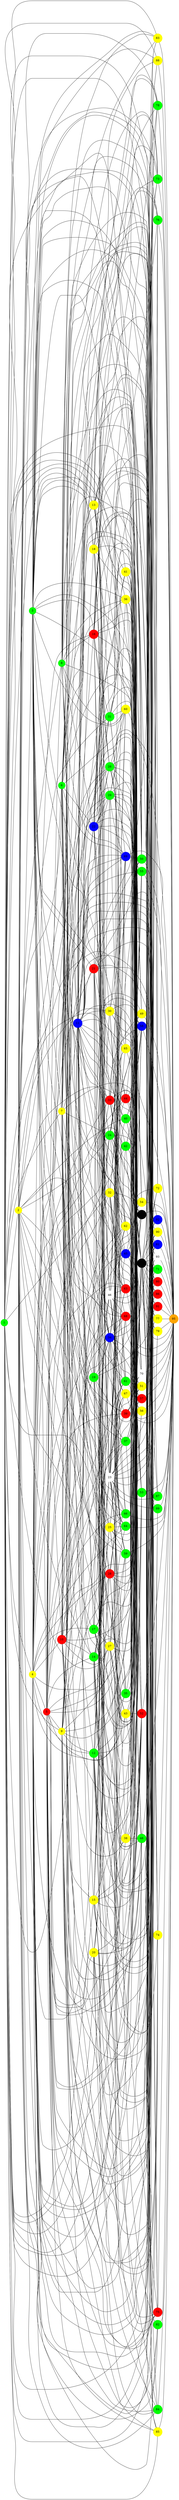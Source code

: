 digraph D {
	rankdir=LR;

	1 [shape=circle, style=filled, color=green]
	2 [shape=circle, style=filled, color=yellow]
	3 [shape=circle, style=filled, color=green]
	4 [shape=circle, style=filled, color=yellow]
	5 [shape=circle, style=filled, color=red]
	6 [shape=circle, style=filled, color=green]
	7 [shape=circle, style=filled, color=yellow]
	8 [shape=circle, style=filled, color=green]
	9 [shape=circle, style=filled, color=yellow]
	10 [shape=circle, style=filled, color=red]
	11 [shape=circle, style=filled, color=blue]
	12 [shape=circle, style=filled, color=green]
	13 [shape=circle, style=filled, color=yellow]
	14 [shape=circle, style=filled, color=green]
	15 [shape=circle, style=filled, color=yellow]
	16 [shape=circle, style=filled, color=red]
	17 [shape=circle, style=filled, color=green]
	18 [shape=circle, style=filled, color=yellow]
	19 [shape=circle, style=filled, color=green]
	20 [shape=circle, style=filled, color=yellow]
	21 [shape=circle, style=filled, color=red]
	22 [shape=circle, style=filled, color=blue]
	23 [shape=circle, style=filled, color=white]
	24 [shape=circle, style=filled, color=green]
	25 [shape=circle, style=filled, color=yellow]
	26 [shape=circle, style=filled, color=green]
	27 [shape=circle, style=filled, color=yellow]
	28 [shape=circle, style=filled, color=red]
	29 [shape=circle, style=filled, color=green]
	30 [shape=circle, style=filled, color=yellow]
	31 [shape=circle, style=filled, color=green]
	32 [shape=circle, style=filled, color=yellow]
	33 [shape=circle, style=filled, color=red]
	34 [shape=circle, style=filled, color=blue]
	35 [shape=circle, style=filled, color=green]
	36 [shape=circle, style=filled, color=yellow]
	37 [shape=circle, style=filled, color=green]
	38 [shape=circle, style=filled, color=yellow]
	39 [shape=circle, style=filled, color=red]
	40 [shape=circle, style=filled, color=green]
	41 [shape=circle, style=filled, color=yellow]
	42 [shape=circle, style=filled, color=green]
	43 [shape=circle, style=filled, color=yellow]
	44 [shape=circle, style=filled, color=red]
	45 [shape=circle, style=filled, color=blue]
	46 [shape=circle, style=filled, color=white]
	47 [shape=circle, style=filled, color=black]
	48 [shape=circle, style=filled, color=green]
	49 [shape=circle, style=filled, color=yellow]
	50 [shape=circle, style=filled, color=green]
	51 [shape=circle, style=filled, color=yellow]
	52 [shape=circle, style=filled, color=red]
	53 [shape=circle, style=filled, color=green]
	54 [shape=circle, style=filled, color=yellow]
	55 [shape=circle, style=filled, color=green]
	56 [shape=circle, style=filled, color=yellow]
	57 [shape=circle, style=filled, color=red]
	58 [shape=circle, style=filled, color=blue]
	59 [shape=circle, style=filled, color=green]
	60 [shape=circle, style=filled, color=yellow]
	61 [shape=circle, style=filled, color=green]
	62 [shape=circle, style=filled, color=yellow]
	63 [shape=circle, style=filled, color=red]
	64 [shape=circle, style=filled, color=green]
	65 [shape=circle, style=filled, color=yellow]
	66 [shape=circle, style=filled, color=green]
	67 [shape=circle, style=filled, color=yellow]
	68 [shape=circle, style=filled, color=red]
	69 [shape=circle, style=filled, color=blue]
	70 [shape=circle, style=filled, color=white]
	71 [shape=circle, style=filled, color=green]
	72 [shape=circle, style=filled, color=yellow]
	73 [shape=circle, style=filled, color=green]
	74 [shape=circle, style=filled, color=yellow]
	75 [shape=circle, style=filled, color=red]
	76 [shape=circle, style=filled, color=green]
	77 [shape=circle, style=filled, color=yellow]
	78 [shape=circle, style=filled, color=green]
	79 [shape=circle, style=filled, color=yellow]
	80 [shape=circle, style=filled, color=red]
	81 [shape=circle, style=filled, color=blue]
	82 [shape=circle, style=filled, color=green]
	83 [shape=circle, style=filled, color=yellow]
	84 [shape=circle, style=filled, color=green]
	85 [shape=circle, style=filled, color=yellow]
	86 [shape=circle, style=filled, color=red]
	87 [shape=circle, style=filled, color=green]
	88 [shape=circle, style=filled, color=yellow]
	89 [shape=circle, style=filled, color=green]
	90 [shape=circle, style=filled, color=yellow]
	91 [shape=circle, style=filled, color=red]
	92 [shape=circle, style=filled, color=blue]
	93 [shape=circle, style=filled, color=white]
	94 [shape=circle, style=filled, color=black]
	95 [shape=circle, style=filled, color=orange]

	1 -> 2 [arrowhead=none]
	1 -> 4 [arrowhead=none]
	1 -> 7 [arrowhead=none]
	1 -> 9 [arrowhead=none]
	1 -> 13 [arrowhead=none]
	1 -> 15 [arrowhead=none]
	1 -> 18 [arrowhead=none]
	1 -> 20 [arrowhead=none]
	1 -> 25 [arrowhead=none]
	1 -> 27 [arrowhead=none]
	1 -> 30 [arrowhead=none]
	1 -> 32 [arrowhead=none]
	1 -> 36 [arrowhead=none]
	1 -> 38 [arrowhead=none]
	1 -> 41 [arrowhead=none]
	1 -> 43 [arrowhead=none]
	1 -> 49 [arrowhead=none]
	1 -> 51 [arrowhead=none]
	1 -> 54 [arrowhead=none]
	1 -> 56 [arrowhead=none]
	1 -> 60 [arrowhead=none]
	1 -> 62 [arrowhead=none]
	1 -> 65 [arrowhead=none]
	1 -> 67 [arrowhead=none]
	1 -> 72 [arrowhead=none]
	1 -> 74 [arrowhead=none]
	1 -> 77 [arrowhead=none]
	1 -> 79 [arrowhead=none]
	1 -> 83 [arrowhead=none]
	1 -> 85 [arrowhead=none]
	1 -> 88 [arrowhead=none]
	1 -> 90 [arrowhead=none]
	2 -> 3 [arrowhead=none]
	2 -> 6 [arrowhead=none]
	2 -> 8 [arrowhead=none]
	2 -> 12 [arrowhead=none]
	2 -> 14 [arrowhead=none]
	2 -> 17 [arrowhead=none]
	2 -> 19 [arrowhead=none]
	2 -> 24 [arrowhead=none]
	2 -> 26 [arrowhead=none]
	2 -> 29 [arrowhead=none]
	2 -> 31 [arrowhead=none]
	2 -> 35 [arrowhead=none]
	2 -> 37 [arrowhead=none]
	2 -> 40 [arrowhead=none]
	2 -> 42 [arrowhead=none]
	2 -> 48 [arrowhead=none]
	2 -> 50 [arrowhead=none]
	2 -> 53 [arrowhead=none]
	2 -> 55 [arrowhead=none]
	2 -> 59 [arrowhead=none]
	2 -> 61 [arrowhead=none]
	2 -> 64 [arrowhead=none]
	2 -> 66 [arrowhead=none]
	2 -> 71 [arrowhead=none]
	2 -> 73 [arrowhead=none]
	2 -> 76 [arrowhead=none]
	2 -> 78 [arrowhead=none]
	2 -> 82 [arrowhead=none]
	2 -> 84 [arrowhead=none]
	2 -> 87 [arrowhead=none]
	2 -> 89 [arrowhead=none]
	3 -> 5 [arrowhead=none]
	3 -> 7 [arrowhead=none]
	3 -> 10 [arrowhead=none]
	3 -> 13 [arrowhead=none]
	3 -> 16 [arrowhead=none]
	3 -> 18 [arrowhead=none]
	3 -> 21 [arrowhead=none]
	3 -> 25 [arrowhead=none]
	3 -> 28 [arrowhead=none]
	3 -> 30 [arrowhead=none]
	3 -> 33 [arrowhead=none]
	3 -> 36 [arrowhead=none]
	3 -> 39 [arrowhead=none]
	3 -> 41 [arrowhead=none]
	3 -> 44 [arrowhead=none]
	3 -> 49 [arrowhead=none]
	3 -> 52 [arrowhead=none]
	3 -> 54 [arrowhead=none]
	3 -> 57 [arrowhead=none]
	3 -> 60 [arrowhead=none]
	3 -> 63 [arrowhead=none]
	3 -> 65 [arrowhead=none]
	3 -> 68 [arrowhead=none]
	3 -> 72 [arrowhead=none]
	3 -> 75 [arrowhead=none]
	3 -> 77 [arrowhead=none]
	3 -> 80 [arrowhead=none]
	3 -> 83 [arrowhead=none]
	3 -> 86 [arrowhead=none]
	3 -> 88 [arrowhead=none]
	3 -> 91 [arrowhead=none]
	4 -> 5 [arrowhead=none]
	4 -> 6 [arrowhead=none]
	4 -> 10 [arrowhead=none]
	4 -> 12 [arrowhead=none]
	4 -> 16 [arrowhead=none]
	4 -> 17 [arrowhead=none]
	4 -> 21 [arrowhead=none]
	4 -> 24 [arrowhead=none]
	4 -> 28 [arrowhead=none]
	4 -> 29 [arrowhead=none]
	4 -> 33 [arrowhead=none]
	4 -> 35 [arrowhead=none]
	4 -> 39 [arrowhead=none]
	4 -> 40 [arrowhead=none]
	4 -> 44 [arrowhead=none]
	4 -> 48 [arrowhead=none]
	4 -> 52 [arrowhead=none]
	4 -> 53 [arrowhead=none]
	4 -> 57 [arrowhead=none]
	4 -> 59 [arrowhead=none]
	4 -> 63 [arrowhead=none]
	4 -> 64 [arrowhead=none]
	4 -> 68 [arrowhead=none]
	4 -> 71 [arrowhead=none]
	4 -> 75 [arrowhead=none]
	4 -> 76 [arrowhead=none]
	4 -> 80 [arrowhead=none]
	4 -> 82 [arrowhead=none]
	4 -> 86 [arrowhead=none]
	4 -> 87 [arrowhead=none]
	4 -> 91 [arrowhead=none]
	5 -> 8 [arrowhead=none]
	5 -> 9 [arrowhead=none]
	5 -> 14 [arrowhead=none]
	5 -> 15 [arrowhead=none]
	5 -> 19 [arrowhead=none]
	5 -> 20 [arrowhead=none]
	5 -> 26 [arrowhead=none]
	5 -> 27 [arrowhead=none]
	5 -> 31 [arrowhead=none]
	5 -> 32 [arrowhead=none]
	5 -> 37 [arrowhead=none]
	5 -> 38 [arrowhead=none]
	5 -> 42 [arrowhead=none]
	5 -> 43 [arrowhead=none]
	5 -> 50 [arrowhead=none]
	5 -> 51 [arrowhead=none]
	5 -> 55 [arrowhead=none]
	5 -> 56 [arrowhead=none]
	5 -> 61 [arrowhead=none]
	5 -> 62 [arrowhead=none]
	5 -> 66 [arrowhead=none]
	5 -> 67 [arrowhead=none]
	5 -> 73 [arrowhead=none]
	5 -> 74 [arrowhead=none]
	5 -> 78 [arrowhead=none]
	5 -> 79 [arrowhead=none]
	5 -> 84 [arrowhead=none]
	5 -> 85 [arrowhead=none]
	5 -> 89 [arrowhead=none]
	5 -> 90 [arrowhead=none]
	6 -> 11 [arrowhead=none]
	6 -> 13 [arrowhead=none]
	6 -> 15 [arrowhead=none]
	6 -> 22 [arrowhead=none]
	6 -> 25 [arrowhead=none]
	6 -> 27 [arrowhead=none]
	6 -> 34 [arrowhead=none]
	6 -> 36 [arrowhead=none]
	6 -> 38 [arrowhead=none]
	6 -> 45 [arrowhead=none]
	6 -> 49 [arrowhead=none]
	6 -> 51 [arrowhead=none]
	6 -> 58 [arrowhead=none]
	6 -> 60 [arrowhead=none]
	6 -> 62 [arrowhead=none]
	6 -> 69 [arrowhead=none]
	6 -> 72 [arrowhead=none]
	6 -> 74 [arrowhead=none]
	6 -> 81 [arrowhead=none]
	6 -> 83 [arrowhead=none]
	6 -> 85 [arrowhead=none]
	6 -> 92 [arrowhead=none]
	7 -> 11 [arrowhead=none]
	7 -> 12 [arrowhead=none]
	7 -> 14 [arrowhead=none]
	7 -> 22 [arrowhead=none]
	7 -> 24 [arrowhead=none]
	7 -> 26 [arrowhead=none]
	7 -> 34 [arrowhead=none]
	7 -> 35 [arrowhead=none]
	7 -> 37 [arrowhead=none]
	7 -> 45 [arrowhead=none]
	7 -> 48 [arrowhead=none]
	7 -> 50 [arrowhead=none]
	7 -> 58 [arrowhead=none]
	7 -> 59 [arrowhead=none]
	7 -> 61 [arrowhead=none]
	7 -> 69 [arrowhead=none]
	7 -> 71 [arrowhead=none]
	7 -> 73 [arrowhead=none]
	7 -> 81 [arrowhead=none]
	7 -> 82 [arrowhead=none]
	7 -> 84 [arrowhead=none]
	7 -> 92 [arrowhead=none]
	8 -> 11 [arrowhead=none]
	8 -> 13 [arrowhead=none]
	8 -> 16 [arrowhead=none]
	8 -> 22 [arrowhead=none]
	8 -> 25 [arrowhead=none]
	8 -> 28 [arrowhead=none]
	8 -> 34 [arrowhead=none]
	8 -> 36 [arrowhead=none]
	8 -> 39 [arrowhead=none]
	8 -> 45 [arrowhead=none]
	8 -> 49 [arrowhead=none]
	8 -> 52 [arrowhead=none]
	8 -> 58 [arrowhead=none]
	8 -> 60 [arrowhead=none]
	8 -> 63 [arrowhead=none]
	8 -> 69 [arrowhead=none]
	8 -> 72 [arrowhead=none]
	8 -> 75 [arrowhead=none]
	8 -> 81 [arrowhead=none]
	8 -> 83 [arrowhead=none]
	8 -> 86 [arrowhead=none]
	8 -> 92 [arrowhead=none]
	9 -> 11 [arrowhead=none]
	9 -> 12 [arrowhead=none]
	9 -> 16 [arrowhead=none]
	9 -> 22 [arrowhead=none]
	9 -> 24 [arrowhead=none]
	9 -> 28 [arrowhead=none]
	9 -> 34 [arrowhead=none]
	9 -> 35 [arrowhead=none]
	9 -> 39 [arrowhead=none]
	9 -> 45 [arrowhead=none]
	9 -> 48 [arrowhead=none]
	9 -> 52 [arrowhead=none]
	9 -> 58 [arrowhead=none]
	9 -> 59 [arrowhead=none]
	9 -> 63 [arrowhead=none]
	9 -> 69 [arrowhead=none]
	9 -> 71 [arrowhead=none]
	9 -> 75 [arrowhead=none]
	9 -> 81 [arrowhead=none]
	9 -> 82 [arrowhead=none]
	9 -> 86 [arrowhead=none]
	9 -> 92 [arrowhead=none]
	10 -> 11 [arrowhead=none]
	10 -> 14 [arrowhead=none]
	10 -> 15 [arrowhead=none]
	10 -> 22 [arrowhead=none]
	10 -> 26 [arrowhead=none]
	10 -> 27 [arrowhead=none]
	10 -> 34 [arrowhead=none]
	10 -> 37 [arrowhead=none]
	10 -> 38 [arrowhead=none]
	10 -> 45 [arrowhead=none]
	10 -> 50 [arrowhead=none]
	10 -> 51 [arrowhead=none]
	10 -> 58 [arrowhead=none]
	10 -> 61 [arrowhead=none]
	10 -> 62 [arrowhead=none]
	10 -> 69 [arrowhead=none]
	10 -> 73 [arrowhead=none]
	10 -> 74 [arrowhead=none]
	10 -> 81 [arrowhead=none]
	10 -> 84 [arrowhead=none]
	10 -> 85 [arrowhead=none]
	10 -> 92 [arrowhead=none]
	11 -> 17 [arrowhead=none]
	11 -> 18 [arrowhead=none]
	11 -> 19 [arrowhead=none]
	11 -> 20 [arrowhead=none]
	11 -> 21 [arrowhead=none]
	11 -> 29 [arrowhead=none]
	11 -> 30 [arrowhead=none]
	11 -> 31 [arrowhead=none]
	11 -> 32 [arrowhead=none]
	11 -> 33 [arrowhead=none]
	11 -> 40 [arrowhead=none]
	11 -> 41 [arrowhead=none]
	11 -> 42 [arrowhead=none]
	11 -> 43 [arrowhead=none]
	11 -> 44 [arrowhead=none]
	11 -> 53 [arrowhead=none]
	11 -> 54 [arrowhead=none]
	11 -> 55 [arrowhead=none]
	11 -> 56 [arrowhead=none]
	11 -> 57 [arrowhead=none]
	11 -> 64 [arrowhead=none]
	11 -> 65 [arrowhead=none]
	11 -> 66 [arrowhead=none]
	11 -> 67 [arrowhead=none]
	11 -> 68 [arrowhead=none]
	11 -> 76 [arrowhead=none]
	11 -> 77 [arrowhead=none]
	11 -> 78 [arrowhead=none]
	11 -> 79 [arrowhead=none]
	11 -> 80 [arrowhead=none]
	11 -> 87 [arrowhead=none]
	11 -> 88 [arrowhead=none]
	11 -> 89 [arrowhead=none]
	11 -> 90 [arrowhead=none]
	11 -> 91 [arrowhead=none]
	12 -> 23 [arrowhead=none]
	12 -> 25 [arrowhead=none]
	12 -> 27 [arrowhead=none]
	12 -> 30 [arrowhead=none]
	12 -> 32 [arrowhead=none]
	12 -> 46 [arrowhead=none]
	12 -> 49 [arrowhead=none]
	12 -> 51 [arrowhead=none]
	12 -> 54 [arrowhead=none]
	12 -> 56 [arrowhead=none]
	12 -> 70 [arrowhead=none]
	12 -> 72 [arrowhead=none]
	12 -> 74 [arrowhead=none]
	12 -> 77 [arrowhead=none]
	12 -> 79 [arrowhead=none]
	12 -> 93 [arrowhead=none]
	13 -> 23 [arrowhead=none]
	13 -> 24 [arrowhead=none]
	13 -> 26 [arrowhead=none]
	13 -> 29 [arrowhead=none]
	13 -> 31 [arrowhead=none]
	13 -> 46 [arrowhead=none]
	13 -> 48 [arrowhead=none]
	13 -> 50 [arrowhead=none]
	13 -> 53 [arrowhead=none]
	13 -> 55 [arrowhead=none]
	13 -> 70 [arrowhead=none]
	13 -> 71 [arrowhead=none]
	13 -> 73 [arrowhead=none]
	13 -> 76 [arrowhead=none]
	13 -> 78 [arrowhead=none]
	13 -> 93 [arrowhead=none]
	14 -> 23 [arrowhead=none]
	14 -> 25 [arrowhead=none]
	14 -> 28 [arrowhead=none]
	14 -> 30 [arrowhead=none]
	14 -> 33 [arrowhead=none]
	14 -> 46 [arrowhead=none]
	14 -> 49 [arrowhead=none]
	14 -> 52 [arrowhead=none]
	14 -> 54 [arrowhead=none]
	14 -> 57 [arrowhead=none]
	14 -> 70 [arrowhead=none]
	14 -> 72 [arrowhead=none]
	14 -> 75 [arrowhead=none]
	14 -> 77 [arrowhead=none]
	14 -> 80 [arrowhead=none]
	14 -> 93 [arrowhead=none]
	15 -> 23 [arrowhead=none]
	15 -> 24 [arrowhead=none]
	15 -> 28 [arrowhead=none]
	15 -> 29 [arrowhead=none]
	15 -> 33 [arrowhead=none]
	15 -> 46 [arrowhead=none]
	15 -> 48 [arrowhead=none]
	15 -> 52 [arrowhead=none]
	15 -> 53 [arrowhead=none]
	15 -> 57 [arrowhead=none]
	15 -> 70 [arrowhead=none]
	15 -> 71 [arrowhead=none]
	15 -> 75 [arrowhead=none]
	15 -> 76 [arrowhead=none]
	15 -> 80 [arrowhead=none]
	15 -> 93 [arrowhead=none]
	16 -> 23 [arrowhead=none]
	16 -> 26 [arrowhead=none]
	16 -> 27 [arrowhead=none]
	16 -> 31 [arrowhead=none]
	16 -> 32 [arrowhead=none]
	16 -> 46 [arrowhead=none]
	16 -> 50 [arrowhead=none]
	16 -> 51 [arrowhead=none]
	16 -> 55 [arrowhead=none]
	16 -> 56 [arrowhead=none]
	16 -> 70 [arrowhead=none]
	16 -> 73 [arrowhead=none]
	16 -> 74 [arrowhead=none]
	16 -> 78 [arrowhead=none]
	16 -> 79 [arrowhead=none]
	16 -> 93 [arrowhead=none]
	17 -> 23 [arrowhead=none]
	17 -> 25 [arrowhead=none]
	17 -> 27 [arrowhead=none]
	17 -> 34 [arrowhead=none]
	17 -> 46 [arrowhead=none]
	17 -> 49 [arrowhead=none]
	17 -> 51 [arrowhead=none]
	17 -> 58 [arrowhead=none]
	17 -> 70 [arrowhead=none]
	17 -> 72 [arrowhead=none]
	17 -> 74 [arrowhead=none]
	17 -> 81 [arrowhead=none]
	17 -> 93 [arrowhead=none]
	18 -> 23 [arrowhead=none]
	18 -> 24 [arrowhead=none]
	18 -> 26 [arrowhead=none]
	18 -> 34 [arrowhead=none]
	18 -> 46 [arrowhead=none]
	18 -> 48 [arrowhead=none]
	18 -> 50 [arrowhead=none]
	18 -> 58 [arrowhead=none]
	18 -> 70 [arrowhead=none]
	18 -> 71 [arrowhead=none]
	18 -> 73 [arrowhead=none]
	18 -> 81 [arrowhead=none]
	18 -> 93 [arrowhead=none]
	19 -> 23 [arrowhead=none]
	19 -> 25 [arrowhead=none]
	19 -> 28 [arrowhead=none]
	19 -> 34 [arrowhead=none]
	19 -> 46 [arrowhead=none]
	19 -> 49 [arrowhead=none]
	19 -> 52 [arrowhead=none]
	19 -> 58 [arrowhead=none]
	19 -> 70 [arrowhead=none]
	19 -> 72 [arrowhead=none]
	19 -> 75 [arrowhead=none]
	19 -> 81 [arrowhead=none]
	19 -> 93 [arrowhead=none]
	20 -> 23 [arrowhead=none]
	20 -> 24 [arrowhead=none]
	20 -> 28 [arrowhead=none]
	20 -> 34 [arrowhead=none]
	20 -> 46 [arrowhead=none]
	20 -> 48 [arrowhead=none]
	20 -> 52 [arrowhead=none]
	20 -> 58 [arrowhead=none]
	20 -> 70 [arrowhead=none]
	20 -> 71 [arrowhead=none]
	20 -> 75 [arrowhead=none]
	20 -> 81 [arrowhead=none]
	20 -> 93 [arrowhead=none]
	21 -> 23 [arrowhead=none]
	21 -> 26 [arrowhead=none]
	21 -> 27 [arrowhead=none]
	21 -> 34 [arrowhead=none]
	21 -> 46 [arrowhead=none]
	21 -> 50 [arrowhead=none]
	21 -> 51 [arrowhead=none]
	21 -> 58 [arrowhead=none]
	21 -> 70 [arrowhead=none]
	21 -> 73 [arrowhead=none]
	21 -> 74 [arrowhead=none]
	21 -> 81 [arrowhead=none]
	21 -> 93 [arrowhead=none]
	22 -> 23 [arrowhead=none]
	22 -> 29 [arrowhead=none]
	22 -> 30 [arrowhead=none]
	22 -> 31 [arrowhead=none]
	22 -> 32 [arrowhead=none]
	22 -> 33 [arrowhead=none]
	22 -> 46 [arrowhead=none]
	22 -> 53 [arrowhead=none]
	22 -> 54 [arrowhead=none]
	22 -> 55 [arrowhead=none]
	22 -> 56 [arrowhead=none]
	22 -> 57 [arrowhead=none]
	22 -> 70 [arrowhead=none]
	22 -> 76 [arrowhead=none]
	22 -> 77 [arrowhead=none]
	22 -> 78 [arrowhead=none]
	22 -> 79 [arrowhead=none]
	22 -> 80 [arrowhead=none]
	22 -> 93 [arrowhead=none]
	23 -> 35 [arrowhead=none]
	23 -> 36 [arrowhead=none]
	23 -> 37 [arrowhead=none]
	23 -> 38 [arrowhead=none]
	23 -> 39 [arrowhead=none]
	23 -> 40 [arrowhead=none]
	23 -> 41 [arrowhead=none]
	23 -> 42 [arrowhead=none]
	23 -> 43 [arrowhead=none]
	23 -> 44 [arrowhead=none]
	23 -> 45 [arrowhead=none]
	23 -> 59 [arrowhead=none]
	23 -> 60 [arrowhead=none]
	23 -> 61 [arrowhead=none]
	23 -> 62 [arrowhead=none]
	23 -> 63 [arrowhead=none]
	23 -> 64 [arrowhead=none]
	23 -> 65 [arrowhead=none]
	23 -> 66 [arrowhead=none]
	23 -> 67 [arrowhead=none]
	23 -> 68 [arrowhead=none]
	23 -> 69 [arrowhead=none]
	23 -> 82 [arrowhead=none]
	23 -> 83 [arrowhead=none]
	23 -> 84 [arrowhead=none]
	23 -> 85 [arrowhead=none]
	23 -> 86 [arrowhead=none]
	23 -> 87 [arrowhead=none]
	23 -> 88 [arrowhead=none]
	23 -> 89 [arrowhead=none]
	23 -> 90 [arrowhead=none]
	23 -> 91 [arrowhead=none]
	23 -> 92 [arrowhead=none]
	24 -> 47 [arrowhead=none]
	24 -> 49 [arrowhead=none]
	24 -> 51 [arrowhead=none]
	24 -> 54 [arrowhead=none]
	24 -> 56 [arrowhead=none]
	24 -> 60 [arrowhead=none]
	24 -> 62 [arrowhead=none]
	24 -> 65 [arrowhead=none]
	24 -> 67 [arrowhead=none]
	24 -> 94 [arrowhead=none]
	25 -> 47 [arrowhead=none]
	25 -> 48 [arrowhead=none]
	25 -> 50 [arrowhead=none]
	25 -> 53 [arrowhead=none]
	25 -> 55 [arrowhead=none]
	25 -> 59 [arrowhead=none]
	25 -> 61 [arrowhead=none]
	25 -> 64 [arrowhead=none]
	25 -> 66 [arrowhead=none]
	25 -> 94 [arrowhead=none]
	26 -> 47 [arrowhead=none]
	26 -> 49 [arrowhead=none]
	26 -> 52 [arrowhead=none]
	26 -> 54 [arrowhead=none]
	26 -> 57 [arrowhead=none]
	26 -> 60 [arrowhead=none]
	26 -> 63 [arrowhead=none]
	26 -> 65 [arrowhead=none]
	26 -> 68 [arrowhead=none]
	26 -> 94 [arrowhead=none]
	27 -> 47 [arrowhead=none]
	27 -> 48 [arrowhead=none]
	27 -> 52 [arrowhead=none]
	27 -> 53 [arrowhead=none]
	27 -> 57 [arrowhead=none]
	27 -> 59 [arrowhead=none]
	27 -> 63 [arrowhead=none]
	27 -> 64 [arrowhead=none]
	27 -> 68 [arrowhead=none]
	27 -> 94 [arrowhead=none]
	28 -> 47 [arrowhead=none]
	28 -> 50 [arrowhead=none]
	28 -> 51 [arrowhead=none]
	28 -> 55 [arrowhead=none]
	28 -> 56 [arrowhead=none]
	28 -> 61 [arrowhead=none]
	28 -> 62 [arrowhead=none]
	28 -> 66 [arrowhead=none]
	28 -> 67 [arrowhead=none]
	28 -> 94 [arrowhead=none]
	29 -> 47 [arrowhead=none]
	29 -> 49 [arrowhead=none]
	29 -> 51 [arrowhead=none]
	29 -> 58 [arrowhead=none]
	29 -> 60 [arrowhead=none]
	29 -> 62 [arrowhead=none]
	29 -> 69 [arrowhead=none]
	29 -> 94 [arrowhead=none]
	30 -> 47 [arrowhead=none]
	30 -> 48 [arrowhead=none]
	30 -> 50 [arrowhead=none]
	30 -> 58 [arrowhead=none]
	30 -> 59 [arrowhead=none]
	30 -> 61 [arrowhead=none]
	30 -> 69 [arrowhead=none]
	30 -> 94 [arrowhead=none]
	31 -> 47 [arrowhead=none]
	31 -> 49 [arrowhead=none]
	31 -> 52 [arrowhead=none]
	31 -> 58 [arrowhead=none]
	31 -> 60 [arrowhead=none]
	31 -> 63 [arrowhead=none]
	31 -> 69 [arrowhead=none]
	31 -> 94 [arrowhead=none]
	32 -> 47 [arrowhead=none]
	32 -> 48 [arrowhead=none]
	32 -> 52 [arrowhead=none]
	32 -> 58 [arrowhead=none]
	32 -> 59 [arrowhead=none]
	32 -> 63 [arrowhead=none]
	32 -> 69 [arrowhead=none]
	32 -> 94 [arrowhead=none]
	33 -> 47 [arrowhead=none]
	33 -> 50 [arrowhead=none]
	33 -> 51 [arrowhead=none]
	33 -> 58 [arrowhead=none]
	33 -> 61 [arrowhead=none]
	33 -> 62 [arrowhead=none]
	33 -> 69 [arrowhead=none]
	33 -> 94 [arrowhead=none]
	34 -> 47 [arrowhead=none]
	34 -> 53 [arrowhead=none]
	34 -> 54 [arrowhead=none]
	34 -> 55 [arrowhead=none]
	34 -> 56 [arrowhead=none]
	34 -> 57 [arrowhead=none]
	34 -> 64 [arrowhead=none]
	34 -> 65 [arrowhead=none]
	34 -> 66 [arrowhead=none]
	34 -> 67 [arrowhead=none]
	34 -> 68 [arrowhead=none]
	34 -> 94 [arrowhead=none]
	35 -> 47 [arrowhead=none]
	35 -> 49 [arrowhead=none]
	35 -> 51 [arrowhead=none]
	35 -> 54 [arrowhead=none]
	35 -> 56 [arrowhead=none]
	35 -> 70 [arrowhead=none]
	35 -> 94 [arrowhead=none]
	36 -> 47 [arrowhead=none]
	36 -> 48 [arrowhead=none]
	36 -> 50 [arrowhead=none]
	36 -> 53 [arrowhead=none]
	36 -> 55 [arrowhead=none]
	36 -> 70 [arrowhead=none]
	36 -> 94 [arrowhead=none]
	37 -> 47 [arrowhead=none]
	37 -> 49 [arrowhead=none]
	37 -> 52 [arrowhead=none]
	37 -> 54 [arrowhead=none]
	37 -> 57 [arrowhead=none]
	37 -> 70 [arrowhead=none]
	37 -> 94 [arrowhead=none]
	38 -> 47 [arrowhead=none]
	38 -> 48 [arrowhead=none]
	38 -> 52 [arrowhead=none]
	38 -> 53 [arrowhead=none]
	38 -> 57 [arrowhead=none]
	38 -> 70 [arrowhead=none]
	38 -> 94 [arrowhead=none]
	39 -> 47 [arrowhead=none]
	39 -> 50 [arrowhead=none]
	39 -> 51 [arrowhead=none]
	39 -> 55 [arrowhead=none]
	39 -> 56 [arrowhead=none]
	39 -> 70 [arrowhead=none]
	39 -> 94 [arrowhead=none]
	40 -> 47 [arrowhead=none]
	40 -> 49 [arrowhead=none]
	40 -> 51 [arrowhead=none]
	40 -> 58 [arrowhead=none]
	40 -> 70 [arrowhead=none]
	40 -> 94 [arrowhead=none]
	41 -> 47 [arrowhead=none]
	41 -> 48 [arrowhead=none]
	41 -> 50 [arrowhead=none]
	41 -> 58 [arrowhead=none]
	41 -> 70 [arrowhead=none]
	41 -> 94 [arrowhead=none]
	42 -> 47 [arrowhead=none]
	42 -> 49 [arrowhead=none]
	42 -> 52 [arrowhead=none]
	42 -> 58 [arrowhead=none]
	42 -> 70 [arrowhead=none]
	42 -> 94 [arrowhead=none]
	43 -> 47 [arrowhead=none]
	43 -> 48 [arrowhead=none]
	43 -> 52 [arrowhead=none]
	43 -> 58 [arrowhead=none]
	43 -> 70 [arrowhead=none]
	43 -> 94 [arrowhead=none]
	44 -> 47 [arrowhead=none]
	44 -> 50 [arrowhead=none]
	44 -> 51 [arrowhead=none]
	44 -> 58 [arrowhead=none]
	44 -> 70 [arrowhead=none]
	44 -> 94 [arrowhead=none]
	45 -> 47 [arrowhead=none]
	45 -> 53 [arrowhead=none]
	45 -> 54 [arrowhead=none]
	45 -> 55 [arrowhead=none]
	45 -> 56 [arrowhead=none]
	45 -> 57 [arrowhead=none]
	45 -> 70 [arrowhead=none]
	45 -> 94 [arrowhead=none]
	46 -> 47 [arrowhead=none]
	46 -> 59 [arrowhead=none]
	46 -> 60 [arrowhead=none]
	46 -> 61 [arrowhead=none]
	46 -> 62 [arrowhead=none]
	46 -> 63 [arrowhead=none]
	46 -> 64 [arrowhead=none]
	46 -> 65 [arrowhead=none]
	46 -> 66 [arrowhead=none]
	46 -> 67 [arrowhead=none]
	46 -> 68 [arrowhead=none]
	46 -> 69 [arrowhead=none]
	46 -> 94 [arrowhead=none]
	47 -> 71 [arrowhead=none]
	47 -> 72 [arrowhead=none]
	47 -> 73 [arrowhead=none]
	47 -> 74 [arrowhead=none]
	47 -> 75 [arrowhead=none]
	47 -> 76 [arrowhead=none]
	47 -> 77 [arrowhead=none]
	47 -> 78 [arrowhead=none]
	47 -> 79 [arrowhead=none]
	47 -> 80 [arrowhead=none]
	47 -> 81 [arrowhead=none]
	47 -> 82 [arrowhead=none]
	47 -> 83 [arrowhead=none]
	47 -> 84 [arrowhead=none]
	47 -> 85 [arrowhead=none]
	47 -> 86 [arrowhead=none]
	47 -> 87 [arrowhead=none]
	47 -> 88 [arrowhead=none]
	47 -> 89 [arrowhead=none]
	47 -> 90 [arrowhead=none]
	47 -> 91 [arrowhead=none]
	47 -> 92 [arrowhead=none]
	47 -> 93 [arrowhead=none]
	48 -> 95 [arrowhead=none]
	49 -> 95 [arrowhead=none]
	50 -> 95 [arrowhead=none]
	51 -> 95 [arrowhead=none]
	52 -> 95 [arrowhead=none]
	53 -> 95 [arrowhead=none]
	54 -> 95 [arrowhead=none]
	55 -> 95 [arrowhead=none]
	56 -> 95 [arrowhead=none]
	57 -> 95 [arrowhead=none]
	58 -> 95 [arrowhead=none]
	59 -> 95 [arrowhead=none]
	60 -> 95 [arrowhead=none]
	61 -> 95 [arrowhead=none]
	62 -> 95 [arrowhead=none]
	63 -> 95 [arrowhead=none]
	64 -> 95 [arrowhead=none]
	65 -> 95 [arrowhead=none]
	66 -> 95 [arrowhead=none]
	67 -> 95 [arrowhead=none]
	68 -> 95 [arrowhead=none]
	69 -> 95 [arrowhead=none]
	70 -> 95 [arrowhead=none]
	71 -> 95 [arrowhead=none]
	72 -> 95 [arrowhead=none]
	73 -> 95 [arrowhead=none]
	74 -> 95 [arrowhead=none]
	75 -> 95 [arrowhead=none]
	76 -> 95 [arrowhead=none]
	77 -> 95 [arrowhead=none]
	78 -> 95 [arrowhead=none]
	79 -> 95 [arrowhead=none]
	80 -> 95 [arrowhead=none]
	81 -> 95 [arrowhead=none]
	82 -> 95 [arrowhead=none]
	83 -> 95 [arrowhead=none]
	84 -> 95 [arrowhead=none]
	85 -> 95 [arrowhead=none]
	86 -> 95 [arrowhead=none]
	87 -> 95 [arrowhead=none]
	88 -> 95 [arrowhead=none]
	89 -> 95 [arrowhead=none]
	90 -> 95 [arrowhead=none]
	91 -> 95 [arrowhead=none]
	92 -> 95 [arrowhead=none]
	93 -> 95 [arrowhead=none]
	94 -> 95 [arrowhead=none]
}
